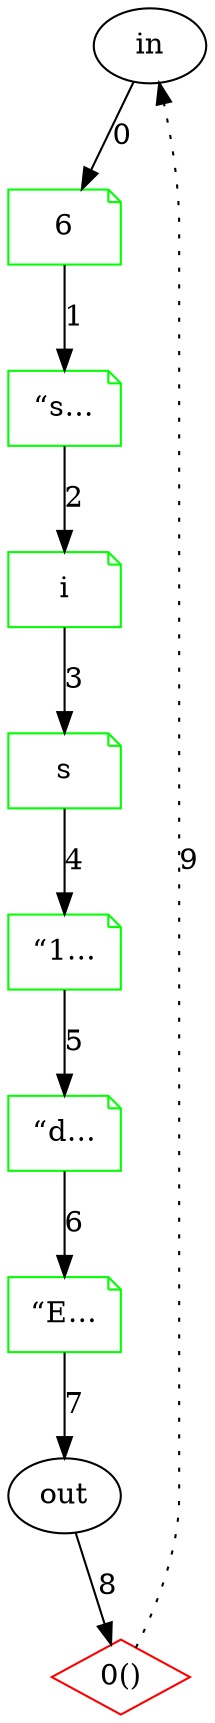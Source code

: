 digraph JEG {
  rankdir=TB;
  1 [label = "in", shape = "ellipse"];
  2 [label = "6", shape = "note", color = "green"];
  3 [label = "“s…", shape = "note", color = "green"];
  4 [label = "i", shape = "note", color = "green"];
  5 [label = "s", shape = "note", color = "green"];
  6 [label = "“1…", shape = "note", color = "green"];
  7 [label = "“d…", shape = "note", color = "green"];
  8 [label = "“E…", shape = "note", color = "green"];
  9 [label = "out", shape = "ellipse"];
  10 [label = "0()", shape = "diamond", color = "red"];
  1 -> 2 [ label = "0", style = "solid" ];
  2 -> 3 [ label = "1", style = "solid" ];
  3 -> 4 [ label = "2", style = "solid" ];
  4 -> 5 [ label = "3", style = "solid" ];
  5 -> 6 [ label = "4", style = "solid" ];
  6 -> 7 [ label = "5", style = "solid" ];
  7 -> 8 [ label = "6", style = "solid" ];
  8 -> 9 [ label = "7", style = "solid" ];
  9 -> 10 [ label = "8", style = "solid" ];
  10 -> 1 [ label = "9", style = "dotted" ];
}
